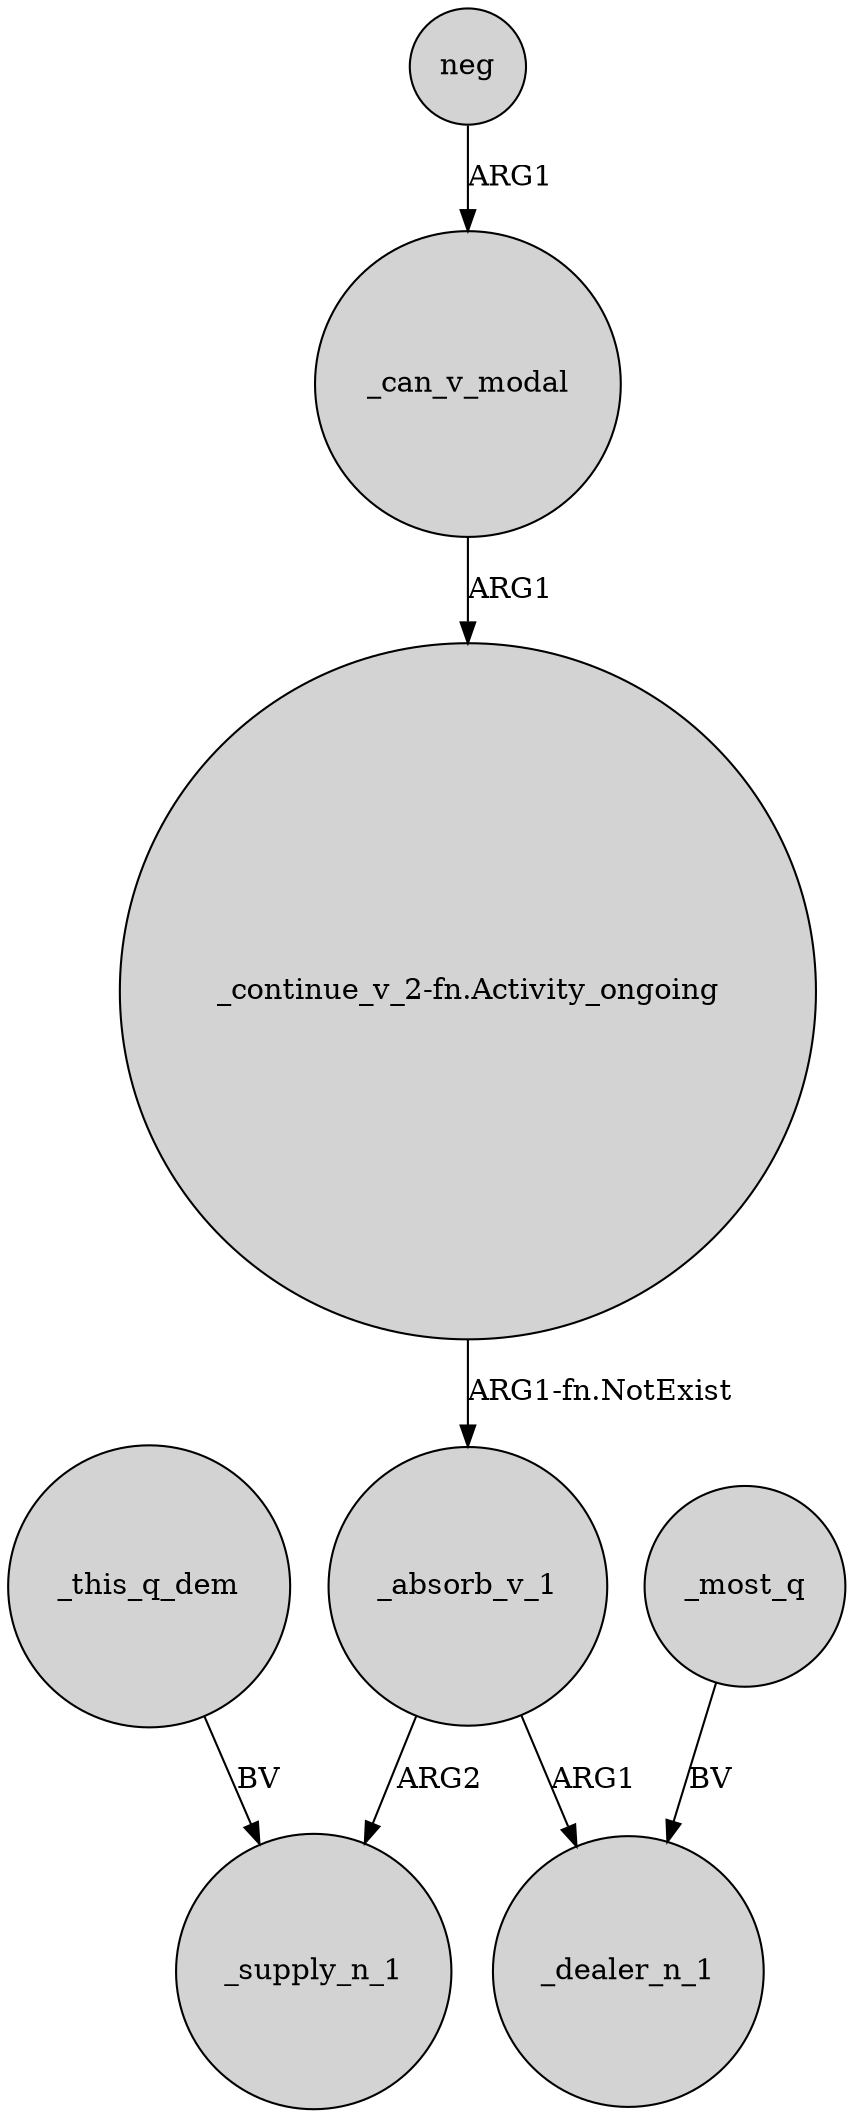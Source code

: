 digraph {
	node [shape=circle style=filled]
	_can_v_modal -> "_continue_v_2-fn.Activity_ongoing" [label=ARG1]
	_absorb_v_1 -> _supply_n_1 [label=ARG2]
	"_continue_v_2-fn.Activity_ongoing" -> _absorb_v_1 [label="ARG1-fn.NotExist"]
	_this_q_dem -> _supply_n_1 [label=BV]
	_most_q -> _dealer_n_1 [label=BV]
	neg -> _can_v_modal [label=ARG1]
	_absorb_v_1 -> _dealer_n_1 [label=ARG1]
}
